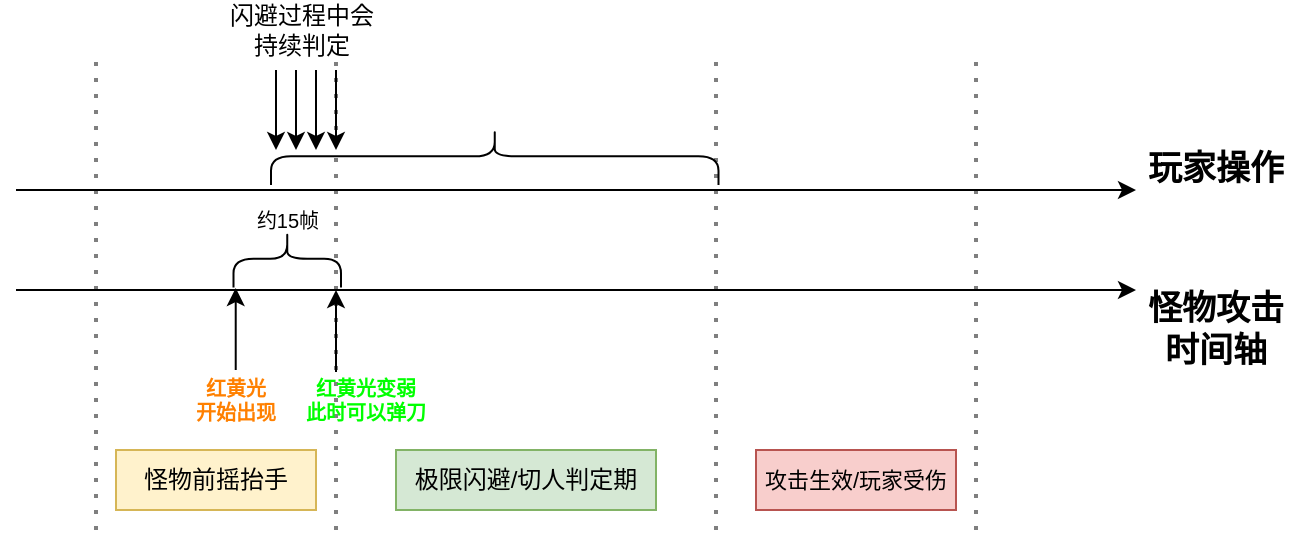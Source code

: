 <mxfile version="24.6.5" type="github">
  <diagram name="第 1 页" id="fuozyJwp7ZBAiOMT_akh">
    <mxGraphModel dx="683" dy="371" grid="1" gridSize="10" guides="1" tooltips="1" connect="1" arrows="1" fold="1" page="1" pageScale="1" pageWidth="1169" pageHeight="827" math="0" shadow="0">
      <root>
        <mxCell id="0" />
        <mxCell id="1" parent="0" />
        <mxCell id="kRP4IAmY8hLm8uwb60uL-1" value="" style="endArrow=classic;html=1;rounded=0;" edge="1" parent="1">
          <mxGeometry width="50" height="50" relative="1" as="geometry">
            <mxPoint x="360" y="440" as="sourcePoint" />
            <mxPoint x="920" y="440" as="targetPoint" />
          </mxGeometry>
        </mxCell>
        <mxCell id="kRP4IAmY8hLm8uwb60uL-2" value="" style="endArrow=none;dashed=1;html=1;dashPattern=1 3;strokeWidth=2;rounded=0;opacity=50;" edge="1" parent="1">
          <mxGeometry width="50" height="50" relative="1" as="geometry">
            <mxPoint x="400" y="560" as="sourcePoint" />
            <mxPoint x="400" y="320" as="targetPoint" />
          </mxGeometry>
        </mxCell>
        <mxCell id="kRP4IAmY8hLm8uwb60uL-3" value="怪物攻击&lt;div&gt;时间轴&lt;/div&gt;" style="text;html=1;align=center;verticalAlign=middle;whiteSpace=wrap;rounded=0;fontStyle=1;fontSize=17;" vertex="1" parent="1">
          <mxGeometry x="920" y="440" width="80" height="40" as="geometry" />
        </mxCell>
        <mxCell id="kRP4IAmY8hLm8uwb60uL-4" value="" style="endArrow=none;dashed=1;html=1;dashPattern=1 3;strokeWidth=2;rounded=0;textOpacity=50;opacity=50;" edge="1" parent="1">
          <mxGeometry width="50" height="50" relative="1" as="geometry">
            <mxPoint x="520" y="560" as="sourcePoint" />
            <mxPoint x="520" y="320" as="targetPoint" />
          </mxGeometry>
        </mxCell>
        <mxCell id="kRP4IAmY8hLm8uwb60uL-5" value="" style="endArrow=none;dashed=1;html=1;dashPattern=1 3;strokeWidth=2;rounded=0;opacity=50;" edge="1" parent="1">
          <mxGeometry width="50" height="50" relative="1" as="geometry">
            <mxPoint x="710" y="560" as="sourcePoint" />
            <mxPoint x="710" y="320" as="targetPoint" />
          </mxGeometry>
        </mxCell>
        <mxCell id="kRP4IAmY8hLm8uwb60uL-6" value="" style="endArrow=none;dashed=1;html=1;dashPattern=1 3;strokeWidth=2;rounded=0;opacity=50;" edge="1" parent="1">
          <mxGeometry width="50" height="50" relative="1" as="geometry">
            <mxPoint x="840" y="560" as="sourcePoint" />
            <mxPoint x="840" y="320" as="targetPoint" />
          </mxGeometry>
        </mxCell>
        <mxCell id="kRP4IAmY8hLm8uwb60uL-8" value="怪物前摇抬手" style="text;html=1;align=center;verticalAlign=middle;whiteSpace=wrap;rounded=0;fillColor=#fff2cc;strokeColor=#d6b656;" vertex="1" parent="1">
          <mxGeometry x="410" y="520" width="100" height="30" as="geometry" />
        </mxCell>
        <mxCell id="kRP4IAmY8hLm8uwb60uL-9" value="极限闪避/切人判定期" style="text;html=1;align=center;verticalAlign=middle;whiteSpace=wrap;rounded=0;fillColor=#d5e8d4;strokeColor=#82b366;" vertex="1" parent="1">
          <mxGeometry x="550" y="520" width="130" height="30" as="geometry" />
        </mxCell>
        <mxCell id="kRP4IAmY8hLm8uwb60uL-10" value="攻击生效/玩家受伤" style="text;html=1;align=center;verticalAlign=middle;whiteSpace=wrap;rounded=0;fillColor=#f8cecc;strokeColor=#b85450;fontSize=11;" vertex="1" parent="1">
          <mxGeometry x="730" y="520" width="100" height="30" as="geometry" />
        </mxCell>
        <mxCell id="kRP4IAmY8hLm8uwb60uL-13" value="红黄光&lt;div style=&quot;font-size: 10px;&quot;&gt;开始出现&lt;/div&gt;" style="text;html=1;align=center;verticalAlign=middle;whiteSpace=wrap;rounded=0;strokeWidth=1;fontSize=10;fontColor=#FF8000;fontStyle=1" vertex="1" parent="1">
          <mxGeometry x="440" y="480" width="60" height="30" as="geometry" />
        </mxCell>
        <mxCell id="kRP4IAmY8hLm8uwb60uL-14" value="" style="endArrow=classic;html=1;rounded=0;" edge="1" parent="1">
          <mxGeometry width="50" height="50" relative="1" as="geometry">
            <mxPoint x="520" y="481" as="sourcePoint" />
            <mxPoint x="520" y="440" as="targetPoint" />
          </mxGeometry>
        </mxCell>
        <mxCell id="kRP4IAmY8hLm8uwb60uL-15" value="红黄光变弱&lt;div style=&quot;font-size: 10px;&quot;&gt;此时可以弹刀&lt;/div&gt;" style="text;html=1;align=center;verticalAlign=middle;whiteSpace=wrap;rounded=0;strokeWidth=1;fontSize=10;fontColor=#00FF00;fontStyle=1" vertex="1" parent="1">
          <mxGeometry x="500" y="475" width="70" height="40" as="geometry" />
        </mxCell>
        <mxCell id="kRP4IAmY8hLm8uwb60uL-16" value="" style="endArrow=classic;html=1;rounded=0;" edge="1" parent="1">
          <mxGeometry width="50" height="50" relative="1" as="geometry">
            <mxPoint x="469.86" y="480" as="sourcePoint" />
            <mxPoint x="469.86" y="439" as="targetPoint" />
          </mxGeometry>
        </mxCell>
        <mxCell id="kRP4IAmY8hLm8uwb60uL-18" value="" style="shape=curlyBracket;whiteSpace=wrap;html=1;rounded=1;flipH=1;labelPosition=right;verticalLabelPosition=middle;align=left;verticalAlign=middle;rotation=-90;" vertex="1" parent="1">
          <mxGeometry x="481.25" y="397.5" width="28.75" height="53.75" as="geometry" />
        </mxCell>
        <mxCell id="kRP4IAmY8hLm8uwb60uL-20" value="约15帧" style="text;html=1;align=center;verticalAlign=middle;whiteSpace=wrap;rounded=0;fontSize=10;" vertex="1" parent="1">
          <mxGeometry x="466" y="390" width="60" height="30" as="geometry" />
        </mxCell>
        <mxCell id="kRP4IAmY8hLm8uwb60uL-21" value="" style="endArrow=classic;html=1;rounded=0;" edge="1" parent="1">
          <mxGeometry width="50" height="50" relative="1" as="geometry">
            <mxPoint x="360" y="390" as="sourcePoint" />
            <mxPoint x="920" y="390" as="targetPoint" />
          </mxGeometry>
        </mxCell>
        <mxCell id="kRP4IAmY8hLm8uwb60uL-22" value="玩家操作" style="text;html=1;align=center;verticalAlign=middle;whiteSpace=wrap;rounded=0;fontStyle=1;fontSize=17;" vertex="1" parent="1">
          <mxGeometry x="920" y="360" width="80" height="40" as="geometry" />
        </mxCell>
        <mxCell id="kRP4IAmY8hLm8uwb60uL-23" value="" style="shape=curlyBracket;whiteSpace=wrap;html=1;rounded=1;flipH=1;labelPosition=right;verticalLabelPosition=middle;align=left;verticalAlign=middle;rotation=-90;" vertex="1" parent="1">
          <mxGeometry x="585" y="261.25" width="28.75" height="223.75" as="geometry" />
        </mxCell>
        <mxCell id="kRP4IAmY8hLm8uwb60uL-24" value="" style="endArrow=classic;html=1;rounded=0;" edge="1" parent="1">
          <mxGeometry width="50" height="50" relative="1" as="geometry">
            <mxPoint x="490" y="330" as="sourcePoint" />
            <mxPoint x="490" y="370" as="targetPoint" />
          </mxGeometry>
        </mxCell>
        <mxCell id="kRP4IAmY8hLm8uwb60uL-25" value="闪避过程中会持续判定" style="text;html=1;align=center;verticalAlign=middle;whiteSpace=wrap;rounded=0;" vertex="1" parent="1">
          <mxGeometry x="466" y="300" width="74" height="20" as="geometry" />
        </mxCell>
        <mxCell id="kRP4IAmY8hLm8uwb60uL-26" value="" style="endArrow=classic;html=1;rounded=0;" edge="1" parent="1">
          <mxGeometry width="50" height="50" relative="1" as="geometry">
            <mxPoint x="500" y="330" as="sourcePoint" />
            <mxPoint x="500" y="370" as="targetPoint" />
          </mxGeometry>
        </mxCell>
        <mxCell id="kRP4IAmY8hLm8uwb60uL-27" value="" style="endArrow=classic;html=1;rounded=0;" edge="1" parent="1">
          <mxGeometry width="50" height="50" relative="1" as="geometry">
            <mxPoint x="510" y="330" as="sourcePoint" />
            <mxPoint x="510" y="370" as="targetPoint" />
          </mxGeometry>
        </mxCell>
        <mxCell id="kRP4IAmY8hLm8uwb60uL-28" value="" style="endArrow=classic;html=1;rounded=0;" edge="1" parent="1">
          <mxGeometry width="50" height="50" relative="1" as="geometry">
            <mxPoint x="520" y="330" as="sourcePoint" />
            <mxPoint x="520" y="370" as="targetPoint" />
          </mxGeometry>
        </mxCell>
      </root>
    </mxGraphModel>
  </diagram>
</mxfile>
